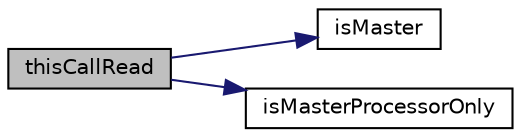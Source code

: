 digraph "thisCallRead"
{
 // LATEX_PDF_SIZE
  edge [fontname="Helvetica",fontsize="10",labelfontname="Helvetica",labelfontsize="10"];
  node [fontname="Helvetica",fontsize="10",shape=record];
  rankdir="LR";
  Node1 [label="thisCallRead",height=0.2,width=0.4,color="black", fillcolor="grey75", style="filled", fontcolor="black",tooltip=" "];
  Node1 -> Node2 [color="midnightblue",fontsize="10",style="solid",fontname="Helvetica"];
  Node2 [label="isMaster",height=0.2,width=0.4,color="black", fillcolor="white", style="filled",URL="$classpFlow_1_1IOPattern.html#a6dfd2bbd6bdf03bbc060502834e3fac0",tooltip=" "];
  Node1 -> Node3 [color="midnightblue",fontsize="10",style="solid",fontname="Helvetica"];
  Node3 [label="isMasterProcessorOnly",height=0.2,width=0.4,color="black", fillcolor="white", style="filled",URL="$classpFlow_1_1IOPattern.html#a67b19b575c43eef107b89e96aa51db2e",tooltip=" "];
}
